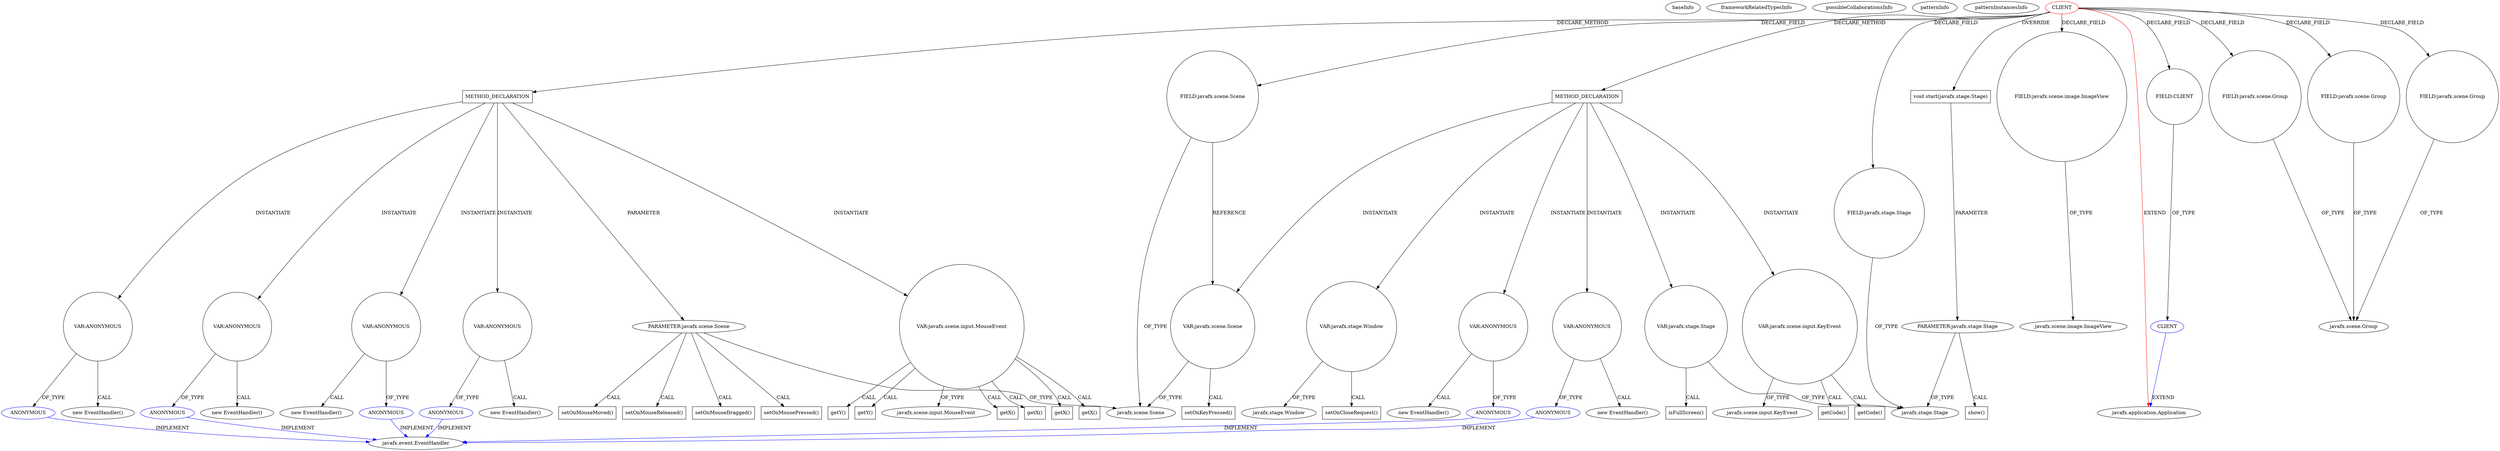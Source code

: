 digraph {
baseInfo[graphId=97,category="pattern",isAnonymous=false,possibleRelation=true]
frameworkRelatedTypesInfo[0="javafx.application.Application"]
possibleCollaborationsInfo[0="97~INSTANTIATION-CLIENT_METHOD_DECLARATION-~javafx.application.Application ~javafx.event.EventHandler ~false~true",1="97~INSTANTIATION-CLIENT_METHOD_DECLARATION-~javafx.application.Application ~javafx.event.EventHandler ~false~true",2="97~INSTANTIATION-CLIENT_METHOD_DECLARATION-~javafx.application.Application ~javafx.event.EventHandler ~false~true",3="97~INSTANTIATION-CLIENT_METHOD_DECLARATION-~javafx.application.Application ~javafx.event.EventHandler ~false~true",4="97~INSTANTIATION-CLIENT_METHOD_DECLARATION-~javafx.application.Application ~javafx.event.EventHandler ~false~true",5="97~INSTANTIATION-CLIENT_METHOD_DECLARATION-~javafx.application.Application ~javafx.event.EventHandler ~false~true",6="97~FIELD_TYPE_DECLARATION-~javafx.application.Application ~javafx.application.Application ~false~false"]
patternInfo[frequency=2.0,patternRootClient=0]
patternInstancesInfo[0="didygo-gce-display~/didygo-gce-display/gce-display-master/src/proto1/Controller2.java~Controller2~2400",1="didygo-gce-display~/didygo-gce-display/gce-display-master/src/proto1/Controller.java~Controller~2446"]
14[label="javafx.scene.Scene",vertexType="FRAMEWORK_CLASS_TYPE",isFrameworkType=false]
165[label="PARAMETER:javafx.scene.Scene",vertexType="PARAMETER_DECLARATION",isFrameworkType=false]
168[label="setOnMousePressed()",vertexType="INSIDE_CALL",isFrameworkType=false,shape=box]
13[label="FIELD:javafx.scene.Scene",vertexType="FIELD_DECLARATION",isFrameworkType=false,shape=circle]
0[label="CLIENT",vertexType="ROOT_CLIENT_CLASS_DECLARATION",isFrameworkType=false,color=red]
2[label="FIELD:javafx.scene.image.ImageView",vertexType="FIELD_DECLARATION",isFrameworkType=false,shape=circle]
3[label="javafx.scene.image.ImageView",vertexType="FRAMEWORK_CLASS_TYPE",isFrameworkType=false]
15[label="FIELD:javafx.stage.Stage",vertexType="FIELD_DECLARATION",isFrameworkType=false,shape=circle]
99[label="METHOD_DECLARATION",vertexType="CLIENT_METHOD_DECLARATION",isFrameworkType=false,shape=box]
104[label="VAR:ANONYMOUS",vertexType="VARIABLE_EXPRESION",isFrameworkType=false,shape=circle]
105[label="ANONYMOUS",vertexType="REFERENCE_ANONYMOUS_DECLARATION",isFrameworkType=false,color=blue]
103[label="new EventHandler()",vertexType="CONSTRUCTOR_CALL",isFrameworkType=false]
111[label="VAR:ANONYMOUS",vertexType="VARIABLE_EXPRESION",isFrameworkType=false,shape=circle]
112[label="ANONYMOUS",vertexType="REFERENCE_ANONYMOUS_DECLARATION",isFrameworkType=false,color=blue]
110[label="new EventHandler()",vertexType="CONSTRUCTOR_CALL",isFrameworkType=false]
6[label="FIELD:CLIENT",vertexType="FIELD_DECLARATION",isFrameworkType=false,shape=circle]
174[label="setOnMouseMoved()",vertexType="INSIDE_CALL",isFrameworkType=false,shape=box]
16[label="javafx.stage.Stage",vertexType="FRAMEWORK_CLASS_TYPE",isFrameworkType=false]
18[label="PARAMETER:javafx.stage.Stage",vertexType="PARAMETER_DECLARATION",isFrameworkType=false]
17[label="void start(javafx.stage.Stage)",vertexType="OVERRIDING_METHOD_DECLARATION",isFrameworkType=false,shape=box]
100[label="VAR:javafx.stage.Window",vertexType="VARIABLE_EXPRESION",isFrameworkType=false,shape=circle]
117[label="VAR:javafx.stage.Stage",vertexType="VARIABLE_EXPRESION",isFrameworkType=false,shape=circle]
21[label="show()",vertexType="INSIDE_CALL",isFrameworkType=false,shape=box]
101[label="setOnCloseRequest()",vertexType="INSIDE_CALL",isFrameworkType=false,shape=box]
102[label="javafx.stage.Window",vertexType="FRAMEWORK_CLASS_TYPE",isFrameworkType=false]
164[label="METHOD_DECLARATION",vertexType="CLIENT_METHOD_DECLARATION",isFrameworkType=false,shape=box]
170[label="VAR:ANONYMOUS",vertexType="VARIABLE_EXPRESION",isFrameworkType=false,shape=circle]
171[label="ANONYMOUS",vertexType="REFERENCE_ANONYMOUS_DECLARATION",isFrameworkType=false,color=blue]
169[label="new EventHandler()",vertexType="CONSTRUCTOR_CALL",isFrameworkType=false]
189[label="VAR:ANONYMOUS",vertexType="VARIABLE_EXPRESION",isFrameworkType=false,shape=circle]
190[label="ANONYMOUS",vertexType="REFERENCE_ANONYMOUS_DECLARATION",isFrameworkType=false,color=blue]
188[label="new EventHandler()",vertexType="CONSTRUCTOR_CALL",isFrameworkType=false]
176[label="VAR:ANONYMOUS",vertexType="VARIABLE_EXPRESION",isFrameworkType=false,shape=circle]
177[label="ANONYMOUS",vertexType="REFERENCE_ANONYMOUS_DECLARATION",isFrameworkType=false,color=blue]
175[label="new EventHandler()",vertexType="CONSTRUCTOR_CALL",isFrameworkType=false]
195[label="VAR:ANONYMOUS",vertexType="VARIABLE_EXPRESION",isFrameworkType=false,shape=circle]
196[label="ANONYMOUS",vertexType="REFERENCE_ANONYMOUS_DECLARATION",isFrameworkType=false,color=blue]
194[label="new EventHandler()",vertexType="CONSTRUCTOR_CALL",isFrameworkType=false]
187[label="setOnMouseReleased()",vertexType="INSIDE_CALL",isFrameworkType=false,shape=box]
179[label="VAR:javafx.scene.input.MouseEvent",vertexType="VARIABLE_EXPRESION",isFrameworkType=false,shape=circle]
183[label="getY()",vertexType="INSIDE_CALL",isFrameworkType=false,shape=box]
201[label="getY()",vertexType="INSIDE_CALL",isFrameworkType=false,shape=box]
181[label="javafx.scene.input.MouseEvent",vertexType="FRAMEWORK_CLASS_TYPE",isFrameworkType=false]
1[label="javafx.application.Application",vertexType="FRAMEWORK_CLASS_TYPE",isFrameworkType=false]
11[label="FIELD:javafx.scene.Group",vertexType="FIELD_DECLARATION",isFrameworkType=false,shape=circle]
4[label="FIELD:javafx.scene.Group",vertexType="FIELD_DECLARATION",isFrameworkType=false,shape=circle]
9[label="FIELD:javafx.scene.Group",vertexType="FIELD_DECLARATION",isFrameworkType=false,shape=circle]
193[label="setOnMouseDragged()",vertexType="INSIDE_CALL",isFrameworkType=false,shape=box]
118[label="isFullScreen()",vertexType="INSIDE_CALL",isFrameworkType=false,shape=box]
106[label="javafx.event.EventHandler",vertexType="FRAMEWORK_INTERFACE_TYPE",isFrameworkType=false]
107[label="VAR:javafx.scene.Scene",vertexType="VARIABLE_EXPRESION",isFrameworkType=false,shape=circle]
108[label="setOnKeyPressed()",vertexType="INSIDE_CALL",isFrameworkType=false,shape=box]
114[label="VAR:javafx.scene.input.KeyEvent",vertexType="VARIABLE_EXPRESION",isFrameworkType=false,shape=circle]
115[label="getCode()",vertexType="INSIDE_CALL",isFrameworkType=false,shape=box]
121[label="getCode()",vertexType="INSIDE_CALL",isFrameworkType=false,shape=box]
116[label="javafx.scene.input.KeyEvent",vertexType="FRAMEWORK_CLASS_TYPE",isFrameworkType=false]
5[label="javafx.scene.Group",vertexType="FRAMEWORK_CLASS_TYPE",isFrameworkType=false]
7[label="CLIENT",vertexType="REFERENCE_CLIENT_CLASS_DECLARATION",isFrameworkType=false,color=blue]
199[label="getX()",vertexType="INSIDE_CALL",isFrameworkType=false,shape=box]
185[label="getX()",vertexType="INSIDE_CALL",isFrameworkType=false,shape=box]
203[label="getX()",vertexType="INSIDE_CALL",isFrameworkType=false,shape=box]
180[label="getX()",vertexType="INSIDE_CALL",isFrameworkType=false,shape=box]
0->99[label="DECLARE_METHOD"]
114->116[label="OF_TYPE"]
114->121[label="CALL"]
165->187[label="CALL"]
112->106[label="IMPLEMENT",color=blue]
99->104[label="INSTANTIATE"]
117->16[label="OF_TYPE"]
0->1[label="EXTEND",color=red]
13->14[label="OF_TYPE"]
99->107[label="INSTANTIATE"]
13->107[label="REFERENCE"]
111->112[label="OF_TYPE"]
165->168[label="CALL"]
165->174[label="CALL"]
164->179[label="INSTANTIATE"]
9->5[label="OF_TYPE"]
105->106[label="IMPLEMENT",color=blue]
164->195[label="INSTANTIATE"]
99->117[label="INSTANTIATE"]
7->1[label="EXTEND",color=blue]
104->105[label="OF_TYPE"]
170->169[label="CALL"]
107->108[label="CALL"]
18->16[label="OF_TYPE"]
179->201[label="CALL"]
165->193[label="CALL"]
0->13[label="DECLARE_FIELD"]
99->114[label="INSTANTIATE"]
171->106[label="IMPLEMENT",color=blue]
0->15[label="DECLARE_FIELD"]
195->196[label="OF_TYPE"]
179->203[label="CALL"]
176->177[label="OF_TYPE"]
195->194[label="CALL"]
170->171[label="OF_TYPE"]
190->106[label="IMPLEMENT",color=blue]
165->14[label="OF_TYPE"]
0->4[label="DECLARE_FIELD"]
99->100[label="INSTANTIATE"]
100->101[label="CALL"]
111->110[label="CALL"]
100->102[label="OF_TYPE"]
114->115[label="CALL"]
6->7[label="OF_TYPE"]
164->189[label="INSTANTIATE"]
2->3[label="OF_TYPE"]
0->164[label="DECLARE_METHOD"]
104->103[label="CALL"]
177->106[label="IMPLEMENT",color=blue]
117->118[label="CALL"]
164->176[label="INSTANTIATE"]
0->6[label="DECLARE_FIELD"]
179->199[label="CALL"]
18->21[label="CALL"]
164->170[label="INSTANTIATE"]
189->188[label="CALL"]
164->165[label="PARAMETER"]
0->17[label="OVERRIDE"]
0->9[label="DECLARE_FIELD"]
176->175[label="CALL"]
15->16[label="OF_TYPE"]
4->5[label="OF_TYPE"]
189->190[label="OF_TYPE"]
0->2[label="DECLARE_FIELD"]
11->5[label="OF_TYPE"]
17->18[label="PARAMETER"]
196->106[label="IMPLEMENT",color=blue]
179->183[label="CALL"]
179->181[label="OF_TYPE"]
179->185[label="CALL"]
0->11[label="DECLARE_FIELD"]
107->14[label="OF_TYPE"]
179->180[label="CALL"]
99->111[label="INSTANTIATE"]
}
